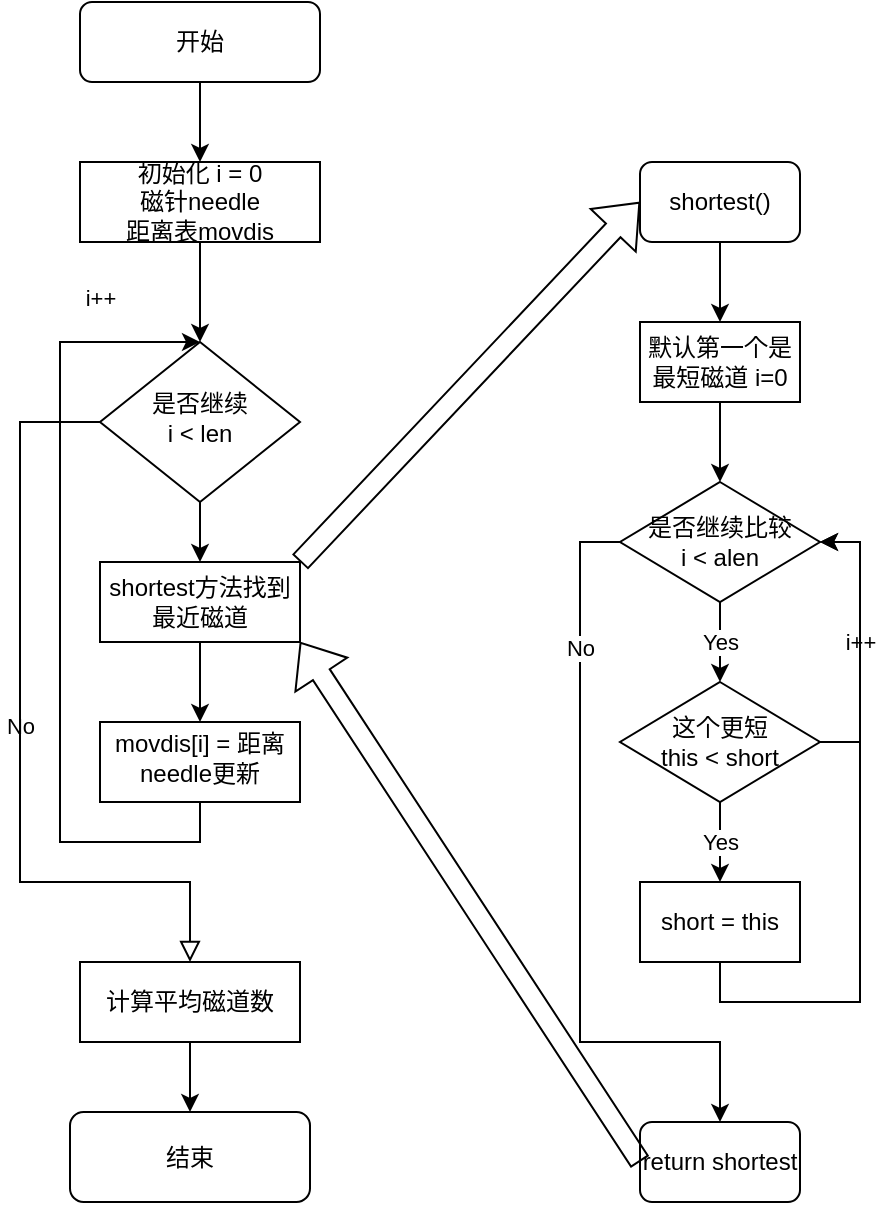 <mxfile version="15.8.7" type="device"><diagram id="C5RBs43oDa-KdzZeNtuy" name="Page-1"><mxGraphModel dx="1038" dy="649" grid="1" gridSize="10" guides="1" tooltips="1" connect="1" arrows="1" fold="1" page="1" pageScale="1" pageWidth="827" pageHeight="1169" math="0" shadow="0"><root><mxCell id="WIyWlLk6GJQsqaUBKTNV-0"/><mxCell id="WIyWlLk6GJQsqaUBKTNV-1" parent="WIyWlLk6GJQsqaUBKTNV-0"/><mxCell id="9m5EZmCz870-hYqqiK7H-8" style="edgeStyle=orthogonalEdgeStyle;rounded=0;orthogonalLoop=1;jettySize=auto;html=1;exitX=0.5;exitY=1;exitDx=0;exitDy=0;" edge="1" parent="WIyWlLk6GJQsqaUBKTNV-1" source="WIyWlLk6GJQsqaUBKTNV-3" target="9m5EZmCz870-hYqqiK7H-2"><mxGeometry relative="1" as="geometry"/></mxCell><mxCell id="WIyWlLk6GJQsqaUBKTNV-3" value="开始" style="rounded=1;whiteSpace=wrap;html=1;fontSize=12;glass=0;strokeWidth=1;shadow=0;" parent="WIyWlLk6GJQsqaUBKTNV-1" vertex="1"><mxGeometry x="160" width="120" height="40" as="geometry"/></mxCell><mxCell id="WIyWlLk6GJQsqaUBKTNV-5" value="No" style="edgeStyle=orthogonalEdgeStyle;rounded=0;html=1;jettySize=auto;orthogonalLoop=1;fontSize=11;endArrow=block;endFill=0;endSize=8;strokeWidth=1;shadow=0;labelBackgroundColor=none;entryX=0.5;entryY=0;entryDx=0;entryDy=0;" parent="WIyWlLk6GJQsqaUBKTNV-1" source="WIyWlLk6GJQsqaUBKTNV-6" target="9m5EZmCz870-hYqqiK7H-9" edge="1"><mxGeometry x="-0.03" relative="1" as="geometry"><mxPoint as="offset"/><mxPoint x="210" y="500" as="targetPoint"/><Array as="points"><mxPoint x="130" y="210"/><mxPoint x="130" y="440"/><mxPoint x="215" y="440"/></Array></mxGeometry></mxCell><mxCell id="9m5EZmCz870-hYqqiK7H-14" style="edgeStyle=orthogonalEdgeStyle;rounded=0;orthogonalLoop=1;jettySize=auto;html=1;exitX=0.5;exitY=1;exitDx=0;exitDy=0;entryX=0.5;entryY=0;entryDx=0;entryDy=0;" edge="1" parent="WIyWlLk6GJQsqaUBKTNV-1" source="WIyWlLk6GJQsqaUBKTNV-6" target="9m5EZmCz870-hYqqiK7H-13"><mxGeometry relative="1" as="geometry"/></mxCell><mxCell id="WIyWlLk6GJQsqaUBKTNV-6" value="是否继续&lt;br&gt;i &amp;lt; len" style="rhombus;whiteSpace=wrap;html=1;shadow=0;fontFamily=Helvetica;fontSize=12;align=center;strokeWidth=1;spacing=6;spacingTop=-4;" parent="WIyWlLk6GJQsqaUBKTNV-1" vertex="1"><mxGeometry x="170" y="170" width="100" height="80" as="geometry"/></mxCell><mxCell id="9m5EZmCz870-hYqqiK7H-5" style="edgeStyle=orthogonalEdgeStyle;rounded=0;orthogonalLoop=1;jettySize=auto;html=1;entryX=0.5;entryY=0;entryDx=0;entryDy=0;" edge="1" parent="WIyWlLk6GJQsqaUBKTNV-1" source="9m5EZmCz870-hYqqiK7H-2" target="WIyWlLk6GJQsqaUBKTNV-6"><mxGeometry relative="1" as="geometry"/></mxCell><mxCell id="9m5EZmCz870-hYqqiK7H-2" value="初始化 i = 0&lt;br&gt;磁针needle&lt;br&gt;距离表movdis" style="rounded=0;whiteSpace=wrap;html=1;" vertex="1" parent="WIyWlLk6GJQsqaUBKTNV-1"><mxGeometry x="160" y="80" width="120" height="40" as="geometry"/></mxCell><mxCell id="9m5EZmCz870-hYqqiK7H-6" style="edgeStyle=orthogonalEdgeStyle;rounded=0;orthogonalLoop=1;jettySize=auto;html=1;entryX=0.5;entryY=0;entryDx=0;entryDy=0;" edge="1" parent="WIyWlLk6GJQsqaUBKTNV-1" source="9m5EZmCz870-hYqqiK7H-3" target="WIyWlLk6GJQsqaUBKTNV-6"><mxGeometry relative="1" as="geometry"><Array as="points"><mxPoint x="220" y="420"/><mxPoint x="150" y="420"/><mxPoint x="150" y="170"/></Array></mxGeometry></mxCell><mxCell id="9m5EZmCz870-hYqqiK7H-7" value="i++" style="edgeLabel;html=1;align=center;verticalAlign=middle;resizable=0;points=[];" vertex="1" connectable="0" parent="9m5EZmCz870-hYqqiK7H-6"><mxGeometry x="-0.091" y="-3" relative="1" as="geometry"><mxPoint x="17" y="-176" as="offset"/></mxGeometry></mxCell><mxCell id="9m5EZmCz870-hYqqiK7H-3" value="&lt;span&gt;movdis[i] = 距离&lt;br&gt;needle更新&lt;br&gt;&lt;/span&gt;" style="whiteSpace=wrap;html=1;shadow=0;strokeWidth=1;spacing=6;spacingTop=-4;" vertex="1" parent="WIyWlLk6GJQsqaUBKTNV-1"><mxGeometry x="170" y="360" width="100" height="40" as="geometry"/></mxCell><mxCell id="9m5EZmCz870-hYqqiK7H-12" style="edgeStyle=orthogonalEdgeStyle;rounded=0;orthogonalLoop=1;jettySize=auto;html=1;exitX=0.5;exitY=1;exitDx=0;exitDy=0;entryX=0.5;entryY=0;entryDx=0;entryDy=0;" edge="1" parent="WIyWlLk6GJQsqaUBKTNV-1" source="9m5EZmCz870-hYqqiK7H-9" target="9m5EZmCz870-hYqqiK7H-11"><mxGeometry relative="1" as="geometry"/></mxCell><mxCell id="9m5EZmCz870-hYqqiK7H-9" value="计算平均磁道数" style="rounded=0;whiteSpace=wrap;html=1;" vertex="1" parent="WIyWlLk6GJQsqaUBKTNV-1"><mxGeometry x="160" y="480" width="110" height="40" as="geometry"/></mxCell><mxCell id="9m5EZmCz870-hYqqiK7H-10" style="edgeStyle=orthogonalEdgeStyle;rounded=0;orthogonalLoop=1;jettySize=auto;html=1;exitX=0.5;exitY=1;exitDx=0;exitDy=0;" edge="1" parent="WIyWlLk6GJQsqaUBKTNV-1" source="9m5EZmCz870-hYqqiK7H-9" target="9m5EZmCz870-hYqqiK7H-9"><mxGeometry relative="1" as="geometry"/></mxCell><mxCell id="9m5EZmCz870-hYqqiK7H-11" value="结束" style="rounded=1;whiteSpace=wrap;html=1;" vertex="1" parent="WIyWlLk6GJQsqaUBKTNV-1"><mxGeometry x="155" y="555" width="120" height="45" as="geometry"/></mxCell><mxCell id="9m5EZmCz870-hYqqiK7H-15" style="edgeStyle=orthogonalEdgeStyle;rounded=0;orthogonalLoop=1;jettySize=auto;html=1;exitX=0.5;exitY=1;exitDx=0;exitDy=0;" edge="1" parent="WIyWlLk6GJQsqaUBKTNV-1" source="9m5EZmCz870-hYqqiK7H-13" target="9m5EZmCz870-hYqqiK7H-3"><mxGeometry relative="1" as="geometry"/></mxCell><mxCell id="9m5EZmCz870-hYqqiK7H-13" value="shortest方法找到最近磁道" style="rounded=0;whiteSpace=wrap;html=1;" vertex="1" parent="WIyWlLk6GJQsqaUBKTNV-1"><mxGeometry x="170" y="280" width="100" height="40" as="geometry"/></mxCell><mxCell id="9m5EZmCz870-hYqqiK7H-20" style="edgeStyle=orthogonalEdgeStyle;rounded=0;orthogonalLoop=1;jettySize=auto;html=1;exitX=0.5;exitY=1;exitDx=0;exitDy=0;entryX=0.5;entryY=0;entryDx=0;entryDy=0;" edge="1" parent="WIyWlLk6GJQsqaUBKTNV-1" source="9m5EZmCz870-hYqqiK7H-16" target="9m5EZmCz870-hYqqiK7H-17"><mxGeometry relative="1" as="geometry"/></mxCell><mxCell id="9m5EZmCz870-hYqqiK7H-16" value="shortest()" style="rounded=1;whiteSpace=wrap;html=1;" vertex="1" parent="WIyWlLk6GJQsqaUBKTNV-1"><mxGeometry x="440" y="80" width="80" height="40" as="geometry"/></mxCell><mxCell id="9m5EZmCz870-hYqqiK7H-19" value="" style="edgeStyle=orthogonalEdgeStyle;rounded=0;orthogonalLoop=1;jettySize=auto;html=1;" edge="1" parent="WIyWlLk6GJQsqaUBKTNV-1" source="9m5EZmCz870-hYqqiK7H-17" target="9m5EZmCz870-hYqqiK7H-18"><mxGeometry relative="1" as="geometry"/></mxCell><mxCell id="9m5EZmCz870-hYqqiK7H-17" value="默认第一个是最短磁道 i=0" style="rounded=0;whiteSpace=wrap;html=1;" vertex="1" parent="WIyWlLk6GJQsqaUBKTNV-1"><mxGeometry x="440" y="160" width="80" height="40" as="geometry"/></mxCell><mxCell id="9m5EZmCz870-hYqqiK7H-22" value="Yes" style="edgeStyle=orthogonalEdgeStyle;rounded=0;orthogonalLoop=1;jettySize=auto;html=1;" edge="1" parent="WIyWlLk6GJQsqaUBKTNV-1" source="9m5EZmCz870-hYqqiK7H-18" target="9m5EZmCz870-hYqqiK7H-21"><mxGeometry relative="1" as="geometry"/></mxCell><mxCell id="9m5EZmCz870-hYqqiK7H-31" value="No" style="edgeStyle=orthogonalEdgeStyle;rounded=0;orthogonalLoop=1;jettySize=auto;html=1;exitX=0;exitY=0.5;exitDx=0;exitDy=0;entryX=0.5;entryY=0;entryDx=0;entryDy=0;" edge="1" parent="WIyWlLk6GJQsqaUBKTNV-1" source="9m5EZmCz870-hYqqiK7H-18" target="9m5EZmCz870-hYqqiK7H-30"><mxGeometry x="-0.616" relative="1" as="geometry"><Array as="points"><mxPoint x="410" y="270"/><mxPoint x="410" y="520"/><mxPoint x="480" y="520"/></Array><mxPoint as="offset"/></mxGeometry></mxCell><mxCell id="9m5EZmCz870-hYqqiK7H-18" value="是否继续比较&lt;br&gt;i &amp;lt; alen" style="rhombus;whiteSpace=wrap;html=1;rounded=0;" vertex="1" parent="WIyWlLk6GJQsqaUBKTNV-1"><mxGeometry x="430" y="240" width="100" height="60" as="geometry"/></mxCell><mxCell id="9m5EZmCz870-hYqqiK7H-24" value="Yes" style="edgeStyle=orthogonalEdgeStyle;rounded=0;orthogonalLoop=1;jettySize=auto;html=1;" edge="1" parent="WIyWlLk6GJQsqaUBKTNV-1" source="9m5EZmCz870-hYqqiK7H-21" target="9m5EZmCz870-hYqqiK7H-23"><mxGeometry relative="1" as="geometry"/></mxCell><mxCell id="9m5EZmCz870-hYqqiK7H-25" value="i++" style="edgeStyle=orthogonalEdgeStyle;rounded=0;orthogonalLoop=1;jettySize=auto;html=1;entryX=1;entryY=0.5;entryDx=0;entryDy=0;" edge="1" parent="WIyWlLk6GJQsqaUBKTNV-1" source="9m5EZmCz870-hYqqiK7H-21" target="9m5EZmCz870-hYqqiK7H-18"><mxGeometry relative="1" as="geometry"><Array as="points"><mxPoint x="550" y="370"/><mxPoint x="550" y="270"/></Array></mxGeometry></mxCell><mxCell id="9m5EZmCz870-hYqqiK7H-21" value="这个更短&lt;br&gt;this &amp;lt; short" style="rhombus;whiteSpace=wrap;html=1;rounded=0;" vertex="1" parent="WIyWlLk6GJQsqaUBKTNV-1"><mxGeometry x="430" y="340" width="100" height="60" as="geometry"/></mxCell><mxCell id="9m5EZmCz870-hYqqiK7H-29" style="edgeStyle=orthogonalEdgeStyle;rounded=0;orthogonalLoop=1;jettySize=auto;html=1;exitX=0.5;exitY=1;exitDx=0;exitDy=0;" edge="1" parent="WIyWlLk6GJQsqaUBKTNV-1" source="9m5EZmCz870-hYqqiK7H-23"><mxGeometry relative="1" as="geometry"><mxPoint x="530" y="270" as="targetPoint"/><Array as="points"><mxPoint x="480" y="500"/><mxPoint x="550" y="500"/><mxPoint x="550" y="270"/></Array></mxGeometry></mxCell><mxCell id="9m5EZmCz870-hYqqiK7H-23" value="short = this" style="whiteSpace=wrap;html=1;rounded=0;" vertex="1" parent="WIyWlLk6GJQsqaUBKTNV-1"><mxGeometry x="440" y="440" width="80" height="40" as="geometry"/></mxCell><mxCell id="9m5EZmCz870-hYqqiK7H-30" value="return shortest" style="rounded=1;whiteSpace=wrap;html=1;" vertex="1" parent="WIyWlLk6GJQsqaUBKTNV-1"><mxGeometry x="440" y="560" width="80" height="40" as="geometry"/></mxCell><mxCell id="9m5EZmCz870-hYqqiK7H-34" value="" style="shape=flexArrow;endArrow=classic;html=1;rounded=0;exitX=1;exitY=0;exitDx=0;exitDy=0;entryX=0;entryY=0.5;entryDx=0;entryDy=0;" edge="1" parent="WIyWlLk6GJQsqaUBKTNV-1" source="9m5EZmCz870-hYqqiK7H-13" target="9m5EZmCz870-hYqqiK7H-16"><mxGeometry width="50" height="50" relative="1" as="geometry"><mxPoint x="390" y="360" as="sourcePoint"/><mxPoint x="440" y="310" as="targetPoint"/></mxGeometry></mxCell><mxCell id="9m5EZmCz870-hYqqiK7H-35" value="" style="shape=flexArrow;endArrow=classic;html=1;rounded=0;exitX=0;exitY=0.5;exitDx=0;exitDy=0;entryX=1;entryY=1;entryDx=0;entryDy=0;" edge="1" parent="WIyWlLk6GJQsqaUBKTNV-1" source="9m5EZmCz870-hYqqiK7H-30" target="9m5EZmCz870-hYqqiK7H-13"><mxGeometry width="50" height="50" relative="1" as="geometry"><mxPoint x="390" y="360" as="sourcePoint"/><mxPoint x="440" y="310" as="targetPoint"/></mxGeometry></mxCell></root></mxGraphModel></diagram></mxfile>